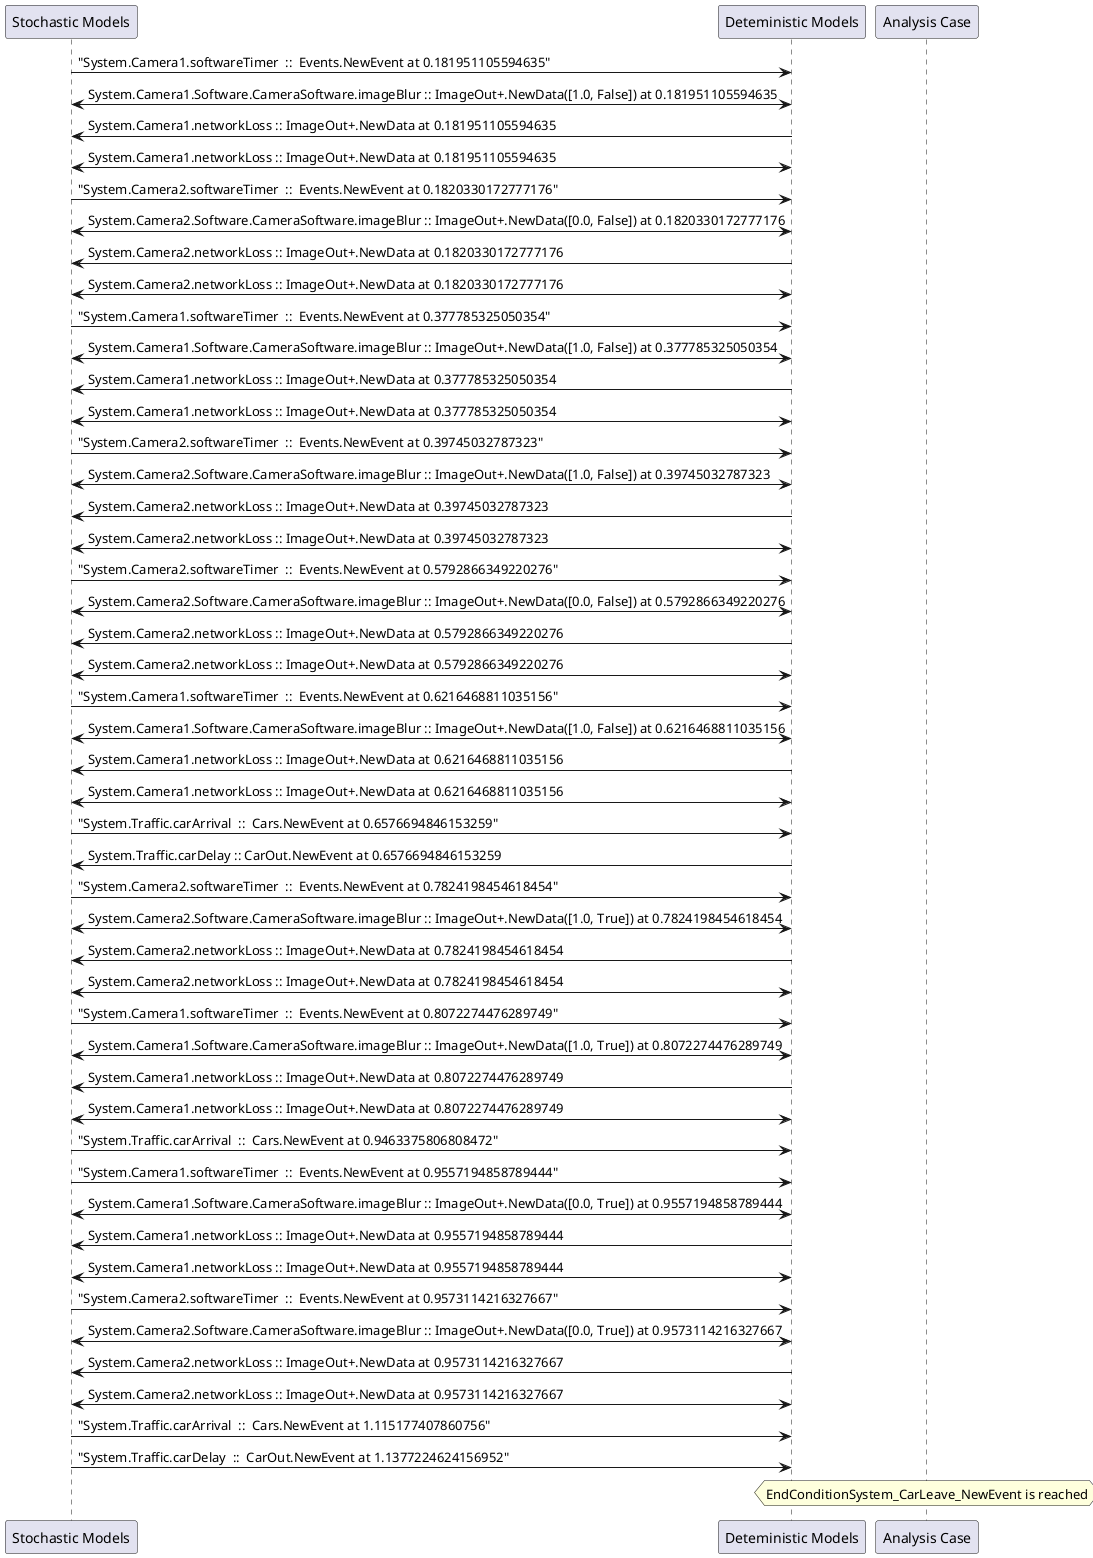 
	@startuml
	participant "Stochastic Models" as stochmodel
	participant "Deteministic Models" as detmodel
	participant "Analysis Case" as analysis
	{3766_stop} stochmodel -> detmodel : "System.Camera1.softwareTimer  ::  Events.NewEvent at 0.181951105594635"
detmodel <-> stochmodel : System.Camera1.Software.CameraSoftware.imageBlur :: ImageOut+.NewData([1.0, False]) at 0.181951105594635
detmodel -> stochmodel : System.Camera1.networkLoss :: ImageOut+.NewData at 0.181951105594635
detmodel <-> stochmodel : System.Camera1.networkLoss :: ImageOut+.NewData at 0.181951105594635
{3782_stop} stochmodel -> detmodel : "System.Camera2.softwareTimer  ::  Events.NewEvent at 0.1820330172777176"
detmodel <-> stochmodel : System.Camera2.Software.CameraSoftware.imageBlur :: ImageOut+.NewData([0.0, False]) at 0.1820330172777176
detmodel -> stochmodel : System.Camera2.networkLoss :: ImageOut+.NewData at 0.1820330172777176
detmodel <-> stochmodel : System.Camera2.networkLoss :: ImageOut+.NewData at 0.1820330172777176
{3767_stop} stochmodel -> detmodel : "System.Camera1.softwareTimer  ::  Events.NewEvent at 0.377785325050354"
detmodel <-> stochmodel : System.Camera1.Software.CameraSoftware.imageBlur :: ImageOut+.NewData([1.0, False]) at 0.377785325050354
detmodel -> stochmodel : System.Camera1.networkLoss :: ImageOut+.NewData at 0.377785325050354
detmodel <-> stochmodel : System.Camera1.networkLoss :: ImageOut+.NewData at 0.377785325050354
{3783_stop} stochmodel -> detmodel : "System.Camera2.softwareTimer  ::  Events.NewEvent at 0.39745032787323"
detmodel <-> stochmodel : System.Camera2.Software.CameraSoftware.imageBlur :: ImageOut+.NewData([1.0, False]) at 0.39745032787323
detmodel -> stochmodel : System.Camera2.networkLoss :: ImageOut+.NewData at 0.39745032787323
detmodel <-> stochmodel : System.Camera2.networkLoss :: ImageOut+.NewData at 0.39745032787323
{3784_stop} stochmodel -> detmodel : "System.Camera2.softwareTimer  ::  Events.NewEvent at 0.5792866349220276"
detmodel <-> stochmodel : System.Camera2.Software.CameraSoftware.imageBlur :: ImageOut+.NewData([0.0, False]) at 0.5792866349220276
detmodel -> stochmodel : System.Camera2.networkLoss :: ImageOut+.NewData at 0.5792866349220276
detmodel <-> stochmodel : System.Camera2.networkLoss :: ImageOut+.NewData at 0.5792866349220276
{3768_stop} stochmodel -> detmodel : "System.Camera1.softwareTimer  ::  Events.NewEvent at 0.6216468811035156"
detmodel <-> stochmodel : System.Camera1.Software.CameraSoftware.imageBlur :: ImageOut+.NewData([1.0, False]) at 0.6216468811035156
detmodel -> stochmodel : System.Camera1.networkLoss :: ImageOut+.NewData at 0.6216468811035156
detmodel <-> stochmodel : System.Camera1.networkLoss :: ImageOut+.NewData at 0.6216468811035156
{3798_stop} stochmodel -> detmodel : "System.Traffic.carArrival  ::  Cars.NewEvent at 0.6576694846153259"
{3804_start} detmodel -> stochmodel : System.Traffic.carDelay :: CarOut.NewEvent at 0.6576694846153259
{3785_stop} stochmodel -> detmodel : "System.Camera2.softwareTimer  ::  Events.NewEvent at 0.7824198454618454"
detmodel <-> stochmodel : System.Camera2.Software.CameraSoftware.imageBlur :: ImageOut+.NewData([1.0, True]) at 0.7824198454618454
detmodel -> stochmodel : System.Camera2.networkLoss :: ImageOut+.NewData at 0.7824198454618454
detmodel <-> stochmodel : System.Camera2.networkLoss :: ImageOut+.NewData at 0.7824198454618454
{3769_stop} stochmodel -> detmodel : "System.Camera1.softwareTimer  ::  Events.NewEvent at 0.8072274476289749"
detmodel <-> stochmodel : System.Camera1.Software.CameraSoftware.imageBlur :: ImageOut+.NewData([1.0, True]) at 0.8072274476289749
detmodel -> stochmodel : System.Camera1.networkLoss :: ImageOut+.NewData at 0.8072274476289749
detmodel <-> stochmodel : System.Camera1.networkLoss :: ImageOut+.NewData at 0.8072274476289749
{3799_stop} stochmodel -> detmodel : "System.Traffic.carArrival  ::  Cars.NewEvent at 0.9463375806808472"
{3770_stop} stochmodel -> detmodel : "System.Camera1.softwareTimer  ::  Events.NewEvent at 0.9557194858789444"
detmodel <-> stochmodel : System.Camera1.Software.CameraSoftware.imageBlur :: ImageOut+.NewData([0.0, True]) at 0.9557194858789444
detmodel -> stochmodel : System.Camera1.networkLoss :: ImageOut+.NewData at 0.9557194858789444
detmodel <-> stochmodel : System.Camera1.networkLoss :: ImageOut+.NewData at 0.9557194858789444
{3786_stop} stochmodel -> detmodel : "System.Camera2.softwareTimer  ::  Events.NewEvent at 0.9573114216327667"
detmodel <-> stochmodel : System.Camera2.Software.CameraSoftware.imageBlur :: ImageOut+.NewData([0.0, True]) at 0.9573114216327667
detmodel -> stochmodel : System.Camera2.networkLoss :: ImageOut+.NewData at 0.9573114216327667
detmodel <-> stochmodel : System.Camera2.networkLoss :: ImageOut+.NewData at 0.9573114216327667
{3800_stop} stochmodel -> detmodel : "System.Traffic.carArrival  ::  Cars.NewEvent at 1.115177407860756"
{3804_stop} stochmodel -> detmodel : "System.Traffic.carDelay  ::  CarOut.NewEvent at 1.1377224624156952"
{3804_start} <-> {3804_stop} : delay
hnote over analysis 
EndConditionSystem_CarLeave_NewEvent is reached
endnote
@enduml